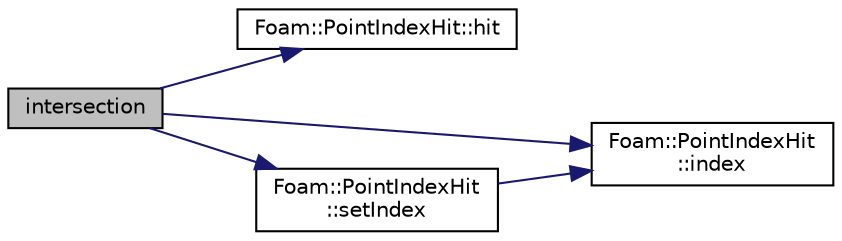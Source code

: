 digraph "intersection"
{
  bgcolor="transparent";
  edge [fontname="Helvetica",fontsize="10",labelfontname="Helvetica",labelfontsize="10"];
  node [fontname="Helvetica",fontsize="10",shape=record];
  rankdir="LR";
  Node1 [label="intersection",height=0.2,width=0.4,color="black", fillcolor="grey75", style="filled", fontcolor="black"];
  Node1 -> Node2 [color="midnightblue",fontsize="10",style="solid",fontname="Helvetica"];
  Node2 [label="Foam::PointIndexHit::hit",height=0.2,width=0.4,color="black",URL="$a01884.html#ad963d38a624b8bf8b37c210109dba03c",tooltip="Is there a hit. "];
  Node1 -> Node3 [color="midnightblue",fontsize="10",style="solid",fontname="Helvetica"];
  Node3 [label="Foam::PointIndexHit\l::index",height=0.2,width=0.4,color="black",URL="$a01884.html#a7d1e8acadb27bd2b4e61457d47b71b6f",tooltip="Return index. "];
  Node1 -> Node4 [color="midnightblue",fontsize="10",style="solid",fontname="Helvetica"];
  Node4 [label="Foam::PointIndexHit\l::setIndex",height=0.2,width=0.4,color="black",URL="$a01884.html#af1194cc388e0880f1a5d4b21528bbff1"];
  Node4 -> Node3 [color="midnightblue",fontsize="10",style="solid",fontname="Helvetica"];
}
